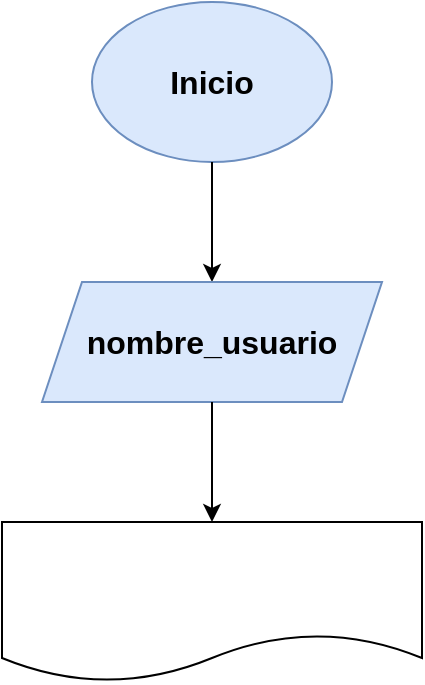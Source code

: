 <mxfile version="20.6.0" type="github" pages="2">
  <diagram id="Jahezp7dHWpGitrYI_ue" name="Página-1">
    <mxGraphModel dx="655" dy="426" grid="1" gridSize="10" guides="1" tooltips="1" connect="1" arrows="1" fold="1" page="1" pageScale="1" pageWidth="827" pageHeight="1169" math="0" shadow="0">
      <root>
        <mxCell id="0" />
        <mxCell id="1" parent="0" />
        <mxCell id="TNlJm_tI1fe-92WXWYuh-1" value="&lt;b&gt;&lt;font style=&quot;font-size: 16px;&quot;&gt;Inicio&lt;/font&gt;&lt;/b&gt;" style="ellipse;whiteSpace=wrap;html=1;fillColor=#dae8fc;strokeColor=#6c8ebf;" vertex="1" parent="1">
          <mxGeometry x="280" y="20" width="120" height="80" as="geometry" />
        </mxCell>
        <mxCell id="TNlJm_tI1fe-92WXWYuh-2" value="" style="endArrow=classic;html=1;rounded=0;fontSize=16;exitX=0.5;exitY=1;exitDx=0;exitDy=0;" edge="1" parent="1" source="TNlJm_tI1fe-92WXWYuh-1">
          <mxGeometry width="50" height="50" relative="1" as="geometry">
            <mxPoint x="320" y="250" as="sourcePoint" />
            <mxPoint x="340" y="160" as="targetPoint" />
          </mxGeometry>
        </mxCell>
        <mxCell id="TNlJm_tI1fe-92WXWYuh-3" value="&lt;b&gt;nombre_usuario&lt;/b&gt;" style="shape=parallelogram;perimeter=parallelogramPerimeter;whiteSpace=wrap;html=1;fixedSize=1;fontSize=16;fillColor=#dae8fc;strokeColor=#6c8ebf;" vertex="1" parent="1">
          <mxGeometry x="255" y="160" width="170" height="60" as="geometry" />
        </mxCell>
        <mxCell id="TNlJm_tI1fe-92WXWYuh-4" value="" style="endArrow=classic;html=1;rounded=0;fontSize=16;exitX=0.5;exitY=1;exitDx=0;exitDy=0;" edge="1" parent="1" source="TNlJm_tI1fe-92WXWYuh-3">
          <mxGeometry width="50" height="50" relative="1" as="geometry">
            <mxPoint x="330" y="240" as="sourcePoint" />
            <mxPoint x="340" y="280" as="targetPoint" />
          </mxGeometry>
        </mxCell>
        <mxCell id="TNlJm_tI1fe-92WXWYuh-5" value="" style="shape=document;whiteSpace=wrap;html=1;boundedLbl=1;fontSize=16;" vertex="1" parent="1">
          <mxGeometry x="235" y="280" width="210" height="80" as="geometry" />
        </mxCell>
      </root>
    </mxGraphModel>
  </diagram>
  <diagram id="YbdadCRFAy9nq06Cf80W" name="Página-2">
    <mxGraphModel dx="665" dy="426" grid="1" gridSize="10" guides="1" tooltips="1" connect="1" arrows="1" fold="1" page="1" pageScale="1" pageWidth="827" pageHeight="1169" math="0" shadow="0">
      <root>
        <mxCell id="0" />
        <mxCell id="1" parent="0" />
      </root>
    </mxGraphModel>
  </diagram>
</mxfile>
